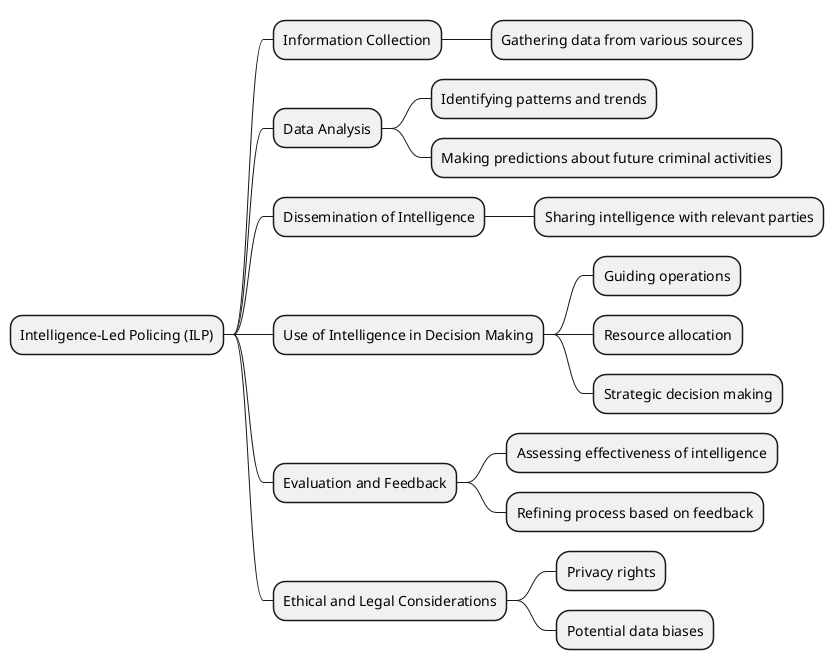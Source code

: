 @startmindmap
* Intelligence-Led Policing (ILP)
** Information Collection
*** Gathering data from various sources
** Data Analysis
*** Identifying patterns and trends
*** Making predictions about future criminal activities
** Dissemination of Intelligence
*** Sharing intelligence with relevant parties
** Use of Intelligence in Decision Making
*** Guiding operations
*** Resource allocation
*** Strategic decision making
** Evaluation and Feedback
*** Assessing effectiveness of intelligence
*** Refining process based on feedback
** Ethical and Legal Considerations
*** Privacy rights
*** Potential data biases
@endmindmap
